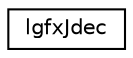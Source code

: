 digraph "Graphical Class Hierarchy"
{
 // LATEX_PDF_SIZE
  edge [fontname="Helvetica",fontsize="10",labelfontname="Helvetica",labelfontsize="10"];
  node [fontname="Helvetica",fontsize="10",shape=record];
  rankdir="LR";
  Node0 [label="lgfxJdec",height=0.2,width=0.4,color="black", fillcolor="white", style="filled",URL="$db/d33/structlgfxJdec.html",tooltip=" "];
}
